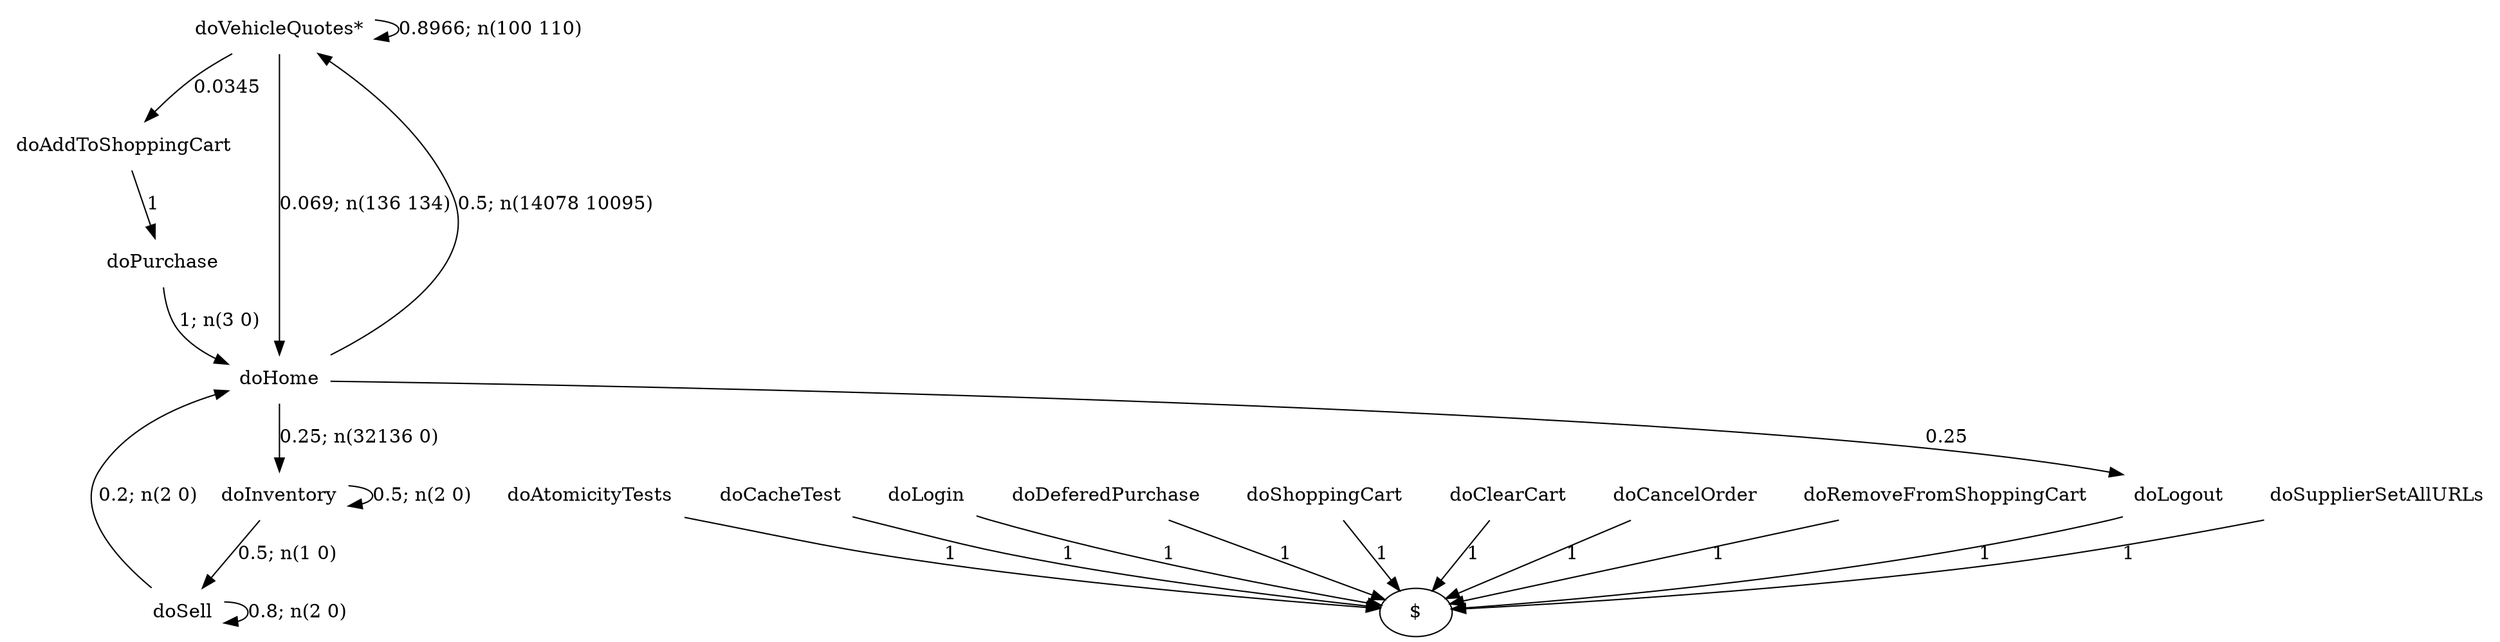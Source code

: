digraph G {"doVehicleQuotes*" [label="doVehicleQuotes*",shape=none];"doSupplierSetAllURLs" [label="doSupplierSetAllURLs",shape=none];"doAtomicityTests" [label="doAtomicityTests",shape=none];"doCacheTest" [label="doCacheTest",shape=none];"doLogin" [label="doLogin",shape=none];"doAddToShoppingCart" [label="doAddToShoppingCart",shape=none];"doDeferedPurchase" [label="doDeferedPurchase",shape=none];"doHome" [label="doHome",shape=none];"doShoppingCart" [label="doShoppingCart",shape=none];"doClearCart" [label="doClearCart",shape=none];"doPurchase" [label="doPurchase",shape=none];"doInventory" [label="doInventory",shape=none];"doSell" [label="doSell",shape=none];"doLogout" [label="doLogout",shape=none];"doCancelOrder" [label="doCancelOrder",shape=none];"doRemoveFromShoppingCart" [label="doRemoveFromShoppingCart",shape=none];"doVehicleQuotes*"->"doVehicleQuotes*" [style=solid,label="0.8966; n(100 110)"];"doVehicleQuotes*"->"doAddToShoppingCart" [style=solid,label="0.0345"];"doVehicleQuotes*"->"doHome" [style=solid,label="0.069; n(136 134)"];"doSupplierSetAllURLs"->"$" [style=solid,label="1"];"doAtomicityTests"->"$" [style=solid,label="1"];"doCacheTest"->"$" [style=solid,label="1"];"doLogin"->"$" [style=solid,label="1"];"doAddToShoppingCart"->"doPurchase" [style=solid,label="1"];"doDeferedPurchase"->"$" [style=solid,label="1"];"doHome"->"doVehicleQuotes*" [style=solid,label="0.5; n(14078 10095)"];"doHome"->"doInventory" [style=solid,label="0.25; n(32136 0)"];"doHome"->"doLogout" [style=solid,label="0.25"];"doShoppingCart"->"$" [style=solid,label="1"];"doClearCart"->"$" [style=solid,label="1"];"doPurchase"->"doHome" [style=solid,label="1; n(3 0)"];"doInventory"->"doInventory" [style=solid,label="0.5; n(2 0)"];"doInventory"->"doSell" [style=solid,label="0.5; n(1 0)"];"doSell"->"doHome" [style=solid,label="0.2; n(2 0)"];"doSell"->"doSell" [style=solid,label="0.8; n(2 0)"];"doLogout"->"$" [style=solid,label="1"];"doCancelOrder"->"$" [style=solid,label="1"];"doRemoveFromShoppingCart"->"$" [style=solid,label="1"];}